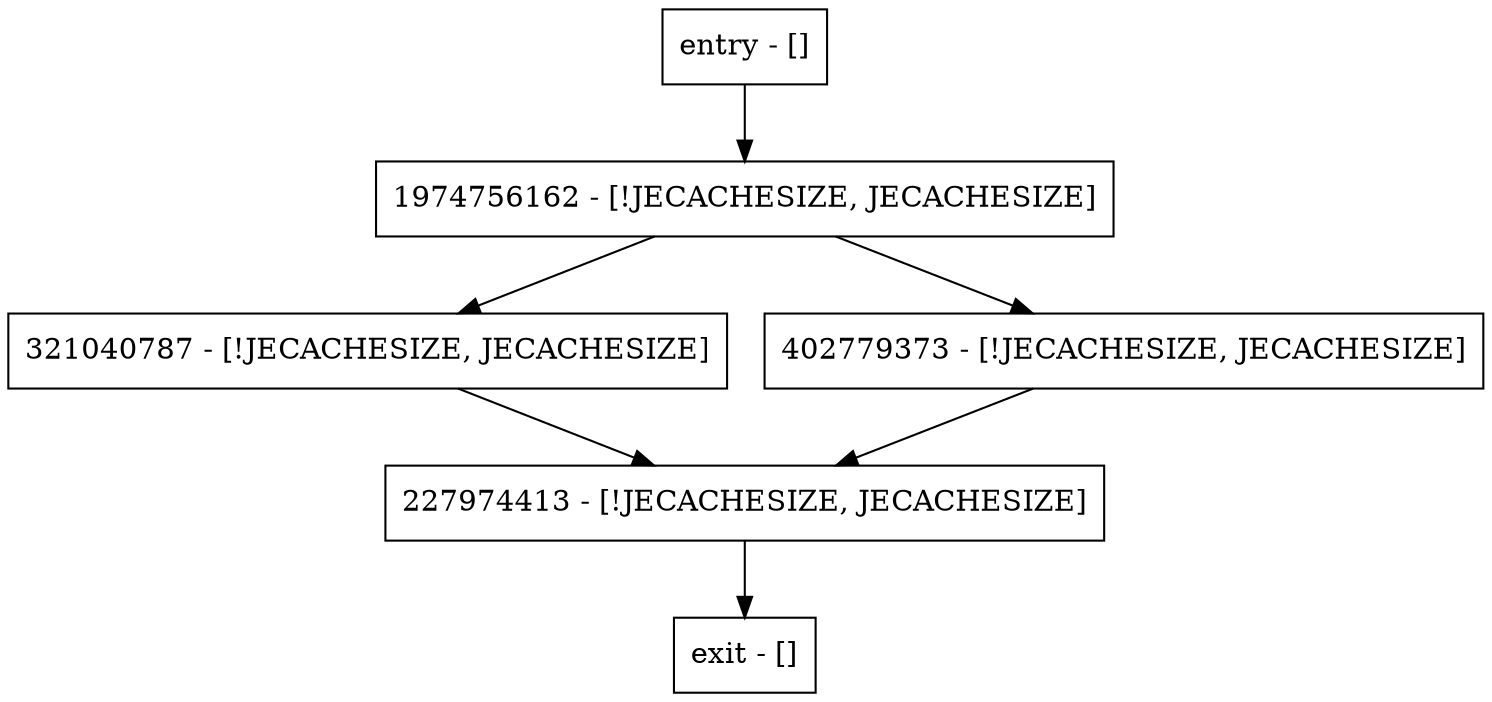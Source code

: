 digraph getMemorySize {
node [shape=record];
entry [label="entry - []"];
exit [label="exit - []"];
1974756162 [label="1974756162 - [!JECACHESIZE, JECACHESIZE]"];
227974413 [label="227974413 - [!JECACHESIZE, JECACHESIZE]"];
321040787 [label="321040787 - [!JECACHESIZE, JECACHESIZE]"];
402779373 [label="402779373 - [!JECACHESIZE, JECACHESIZE]"];
entry;
exit;
entry -> 1974756162;
1974756162 -> 321040787;
1974756162 -> 402779373;
227974413 -> exit;
321040787 -> 227974413;
402779373 -> 227974413;
}
